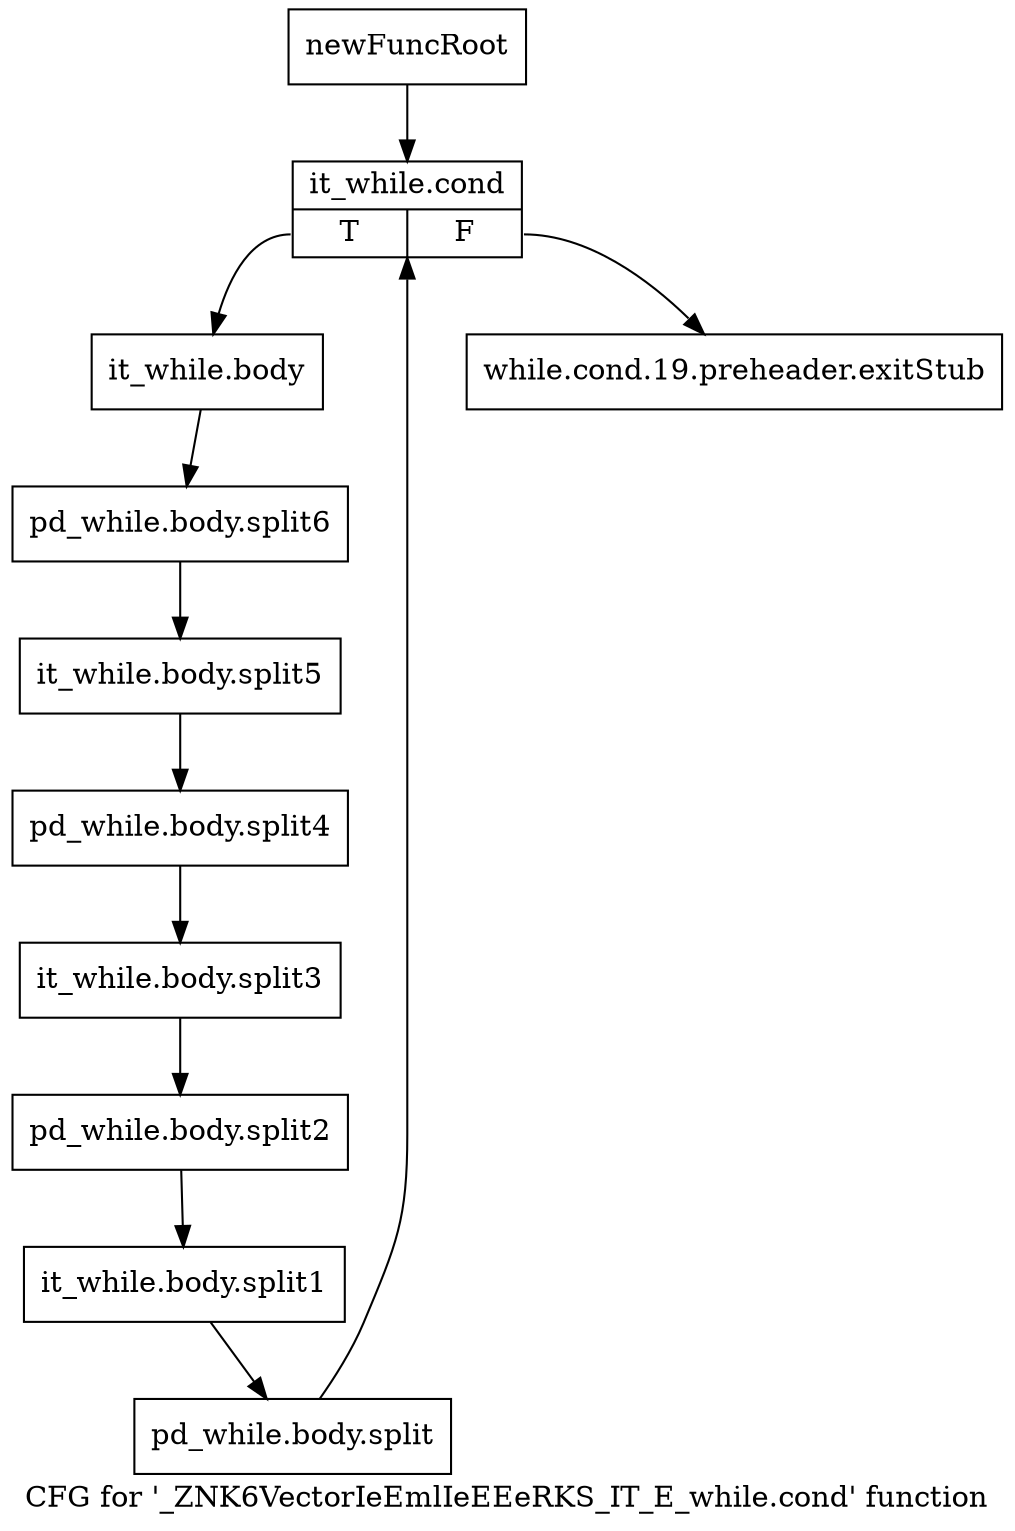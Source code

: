 digraph "CFG for '_ZNK6VectorIeEmlIeEEeRKS_IT_E_while.cond' function" {
	label="CFG for '_ZNK6VectorIeEmlIeEEeRKS_IT_E_while.cond' function";

	Node0x994a4e0 [shape=record,label="{newFuncRoot}"];
	Node0x994a4e0 -> Node0x994a580;
	Node0x994a530 [shape=record,label="{while.cond.19.preheader.exitStub}"];
	Node0x994a580 [shape=record,label="{it_while.cond|{<s0>T|<s1>F}}"];
	Node0x994a580:s0 -> Node0x994a5d0;
	Node0x994a580:s1 -> Node0x994a530;
	Node0x994a5d0 [shape=record,label="{it_while.body}"];
	Node0x994a5d0 -> Node0xbafa5c0;
	Node0xbafa5c0 [shape=record,label="{pd_while.body.split6}"];
	Node0xbafa5c0 -> Node0xbafa520;
	Node0xbafa520 [shape=record,label="{it_while.body.split5}"];
	Node0xbafa520 -> Node0xbafccd0;
	Node0xbafccd0 [shape=record,label="{pd_while.body.split4}"];
	Node0xbafccd0 -> Node0xbafa480;
	Node0xbafa480 [shape=record,label="{it_while.body.split3}"];
	Node0xbafa480 -> Node0xbafa660;
	Node0xbafa660 [shape=record,label="{pd_while.body.split2}"];
	Node0xbafa660 -> Node0xbafa570;
	Node0xbafa570 [shape=record,label="{it_while.body.split1}"];
	Node0xbafa570 -> Node0xbafa840;
	Node0xbafa840 [shape=record,label="{pd_while.body.split}"];
	Node0xbafa840 -> Node0x994a580;
}
